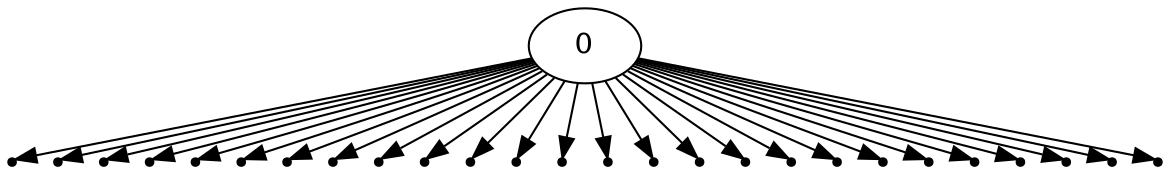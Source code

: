 digraph G {knoop1[label="0"]
knoop1 -> knoop2
knoop2[shape=point]
knoop1 -> knoop3
knoop3[shape=point]
knoop1 -> knoop4
knoop4[shape=point]
knoop1 -> knoop5
knoop5[shape=point]
knoop1 -> knoop6
knoop6[shape=point]
knoop1 -> knoop7
knoop7[shape=point]
knoop1 -> knoop8
knoop8[shape=point]
knoop1 -> knoop9
knoop9[shape=point]
knoop1 -> knoop10
knoop10[shape=point]
knoop1 -> knoop11
knoop11[shape=point]
knoop1 -> knoop12
knoop12[shape=point]
knoop1 -> knoop13
knoop13[shape=point]
knoop1 -> knoop14
knoop14[shape=point]
knoop1 -> knoop15
knoop15[shape=point]
knoop1 -> knoop16
knoop16[shape=point]
knoop1 -> knoop17
knoop17[shape=point]
knoop1 -> knoop18
knoop18[shape=point]
knoop1 -> knoop19
knoop19[shape=point]
knoop1 -> knoop20
knoop20[shape=point]
knoop1 -> knoop21
knoop21[shape=point]
knoop1 -> knoop22
knoop22[shape=point]
knoop1 -> knoop23
knoop23[shape=point]
knoop1 -> knoop24
knoop24[shape=point]
knoop1 -> knoop25
knoop25[shape=point]
knoop1 -> knoop26
knoop26[shape=point]
knoop1 -> knoop27
knoop27[shape=point]

}